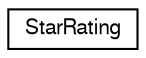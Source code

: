 digraph G
{
  edge [fontname="FreeSans",fontsize="10",labelfontname="FreeSans",labelfontsize="10"];
  node [fontname="FreeSans",fontsize="10",shape=record];
  rankdir="LR";
  Node1 [label="StarRating",height=0.2,width=0.4,color="black", fillcolor="white", style="filled",URL="$classStarRating.html"];
}
